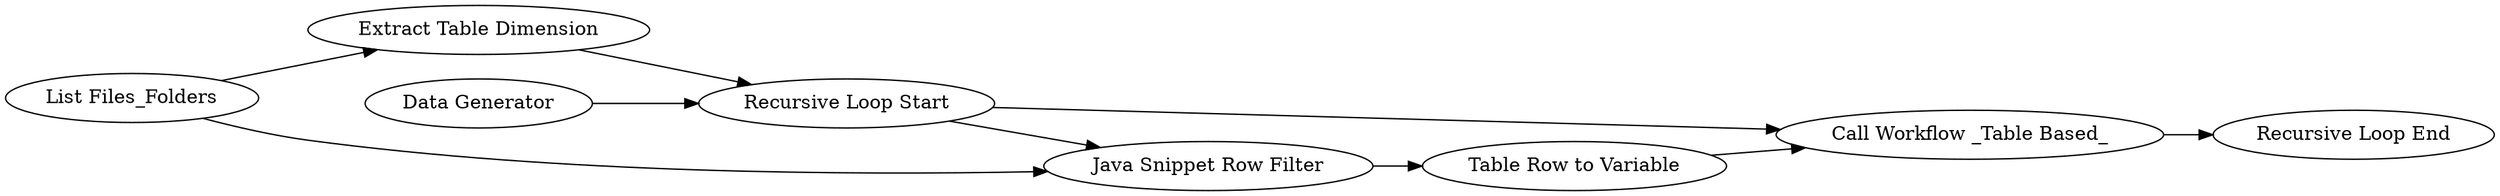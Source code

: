 digraph {
	"-8398405716452689002_8" [label="Extract Table Dimension"]
	"-8398405716452689002_3" [label="Recursive Loop Start"]
	"-8398405716452689002_2" [label="Data Generator"]
	"-8398405716452689002_6" [label="Call Workflow _Table Based_"]
	"-8398405716452689002_5" [label="Table Row to Variable"]
	"-8398405716452689002_4" [label="Java Snippet Row Filter"]
	"-8398405716452689002_1" [label="List Files_Folders"]
	"-8398405716452689002_7" [label="Recursive Loop End"]
	"-8398405716452689002_5" -> "-8398405716452689002_6"
	"-8398405716452689002_6" -> "-8398405716452689002_7"
	"-8398405716452689002_1" -> "-8398405716452689002_4"
	"-8398405716452689002_3" -> "-8398405716452689002_6"
	"-8398405716452689002_8" -> "-8398405716452689002_3"
	"-8398405716452689002_2" -> "-8398405716452689002_3"
	"-8398405716452689002_3" -> "-8398405716452689002_4"
	"-8398405716452689002_4" -> "-8398405716452689002_5"
	"-8398405716452689002_1" -> "-8398405716452689002_8"
	rankdir=LR
}
